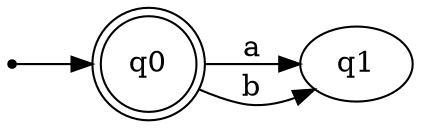 digraph{
    rankdir=LR;
    inic[shape=point];

    inic->q0;

    q0->q1 [label="a"];
    q0->q1 [label="b"];

    q0[shape=doublecircle];
}
//State q0: {0}

//State q1: {1}
